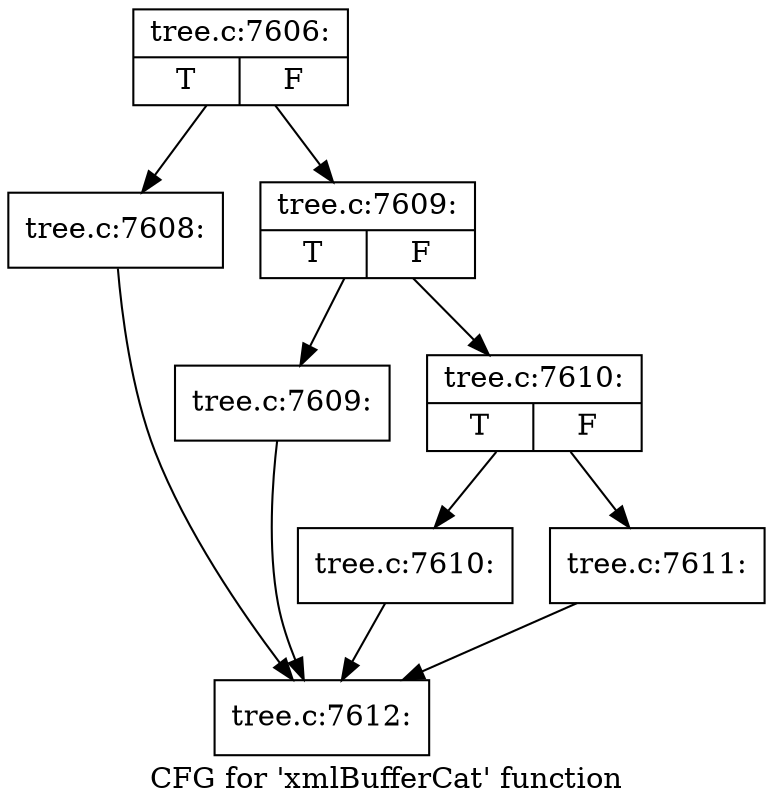 digraph "CFG for 'xmlBufferCat' function" {
	label="CFG for 'xmlBufferCat' function";

	Node0x46ba020 [shape=record,label="{tree.c:7606:|{<s0>T|<s1>F}}"];
	Node0x46ba020 -> Node0x46b9d90;
	Node0x46ba020 -> Node0x46b9de0;
	Node0x46b9d90 [shape=record,label="{tree.c:7608:}"];
	Node0x46b9d90 -> Node0x46ba190;
	Node0x46b9de0 [shape=record,label="{tree.c:7609:|{<s0>T|<s1>F}}"];
	Node0x46b9de0 -> Node0x46c30b0;
	Node0x46b9de0 -> Node0x46c3100;
	Node0x46c30b0 [shape=record,label="{tree.c:7609:}"];
	Node0x46c30b0 -> Node0x46ba190;
	Node0x46c3100 [shape=record,label="{tree.c:7610:|{<s0>T|<s1>F}}"];
	Node0x46c3100 -> Node0x46c36c0;
	Node0x46c3100 -> Node0x46c3710;
	Node0x46c36c0 [shape=record,label="{tree.c:7610:}"];
	Node0x46c36c0 -> Node0x46ba190;
	Node0x46c3710 [shape=record,label="{tree.c:7611:}"];
	Node0x46c3710 -> Node0x46ba190;
	Node0x46ba190 [shape=record,label="{tree.c:7612:}"];
}
